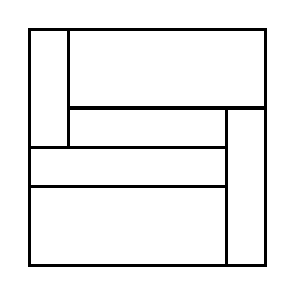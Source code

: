 \begin{tikzpicture}[very thick, scale=.5]
    \draw (0,3) rectangle (1,6);
    \draw (1,4) rectangle (6,6);
    \draw (1,3) rectangle (5,4);
    \draw (0,2) rectangle (5,3);
    \draw (0,0) rectangle (5,2);
    \draw (5,0) rectangle (6,4);
\end{tikzpicture}
